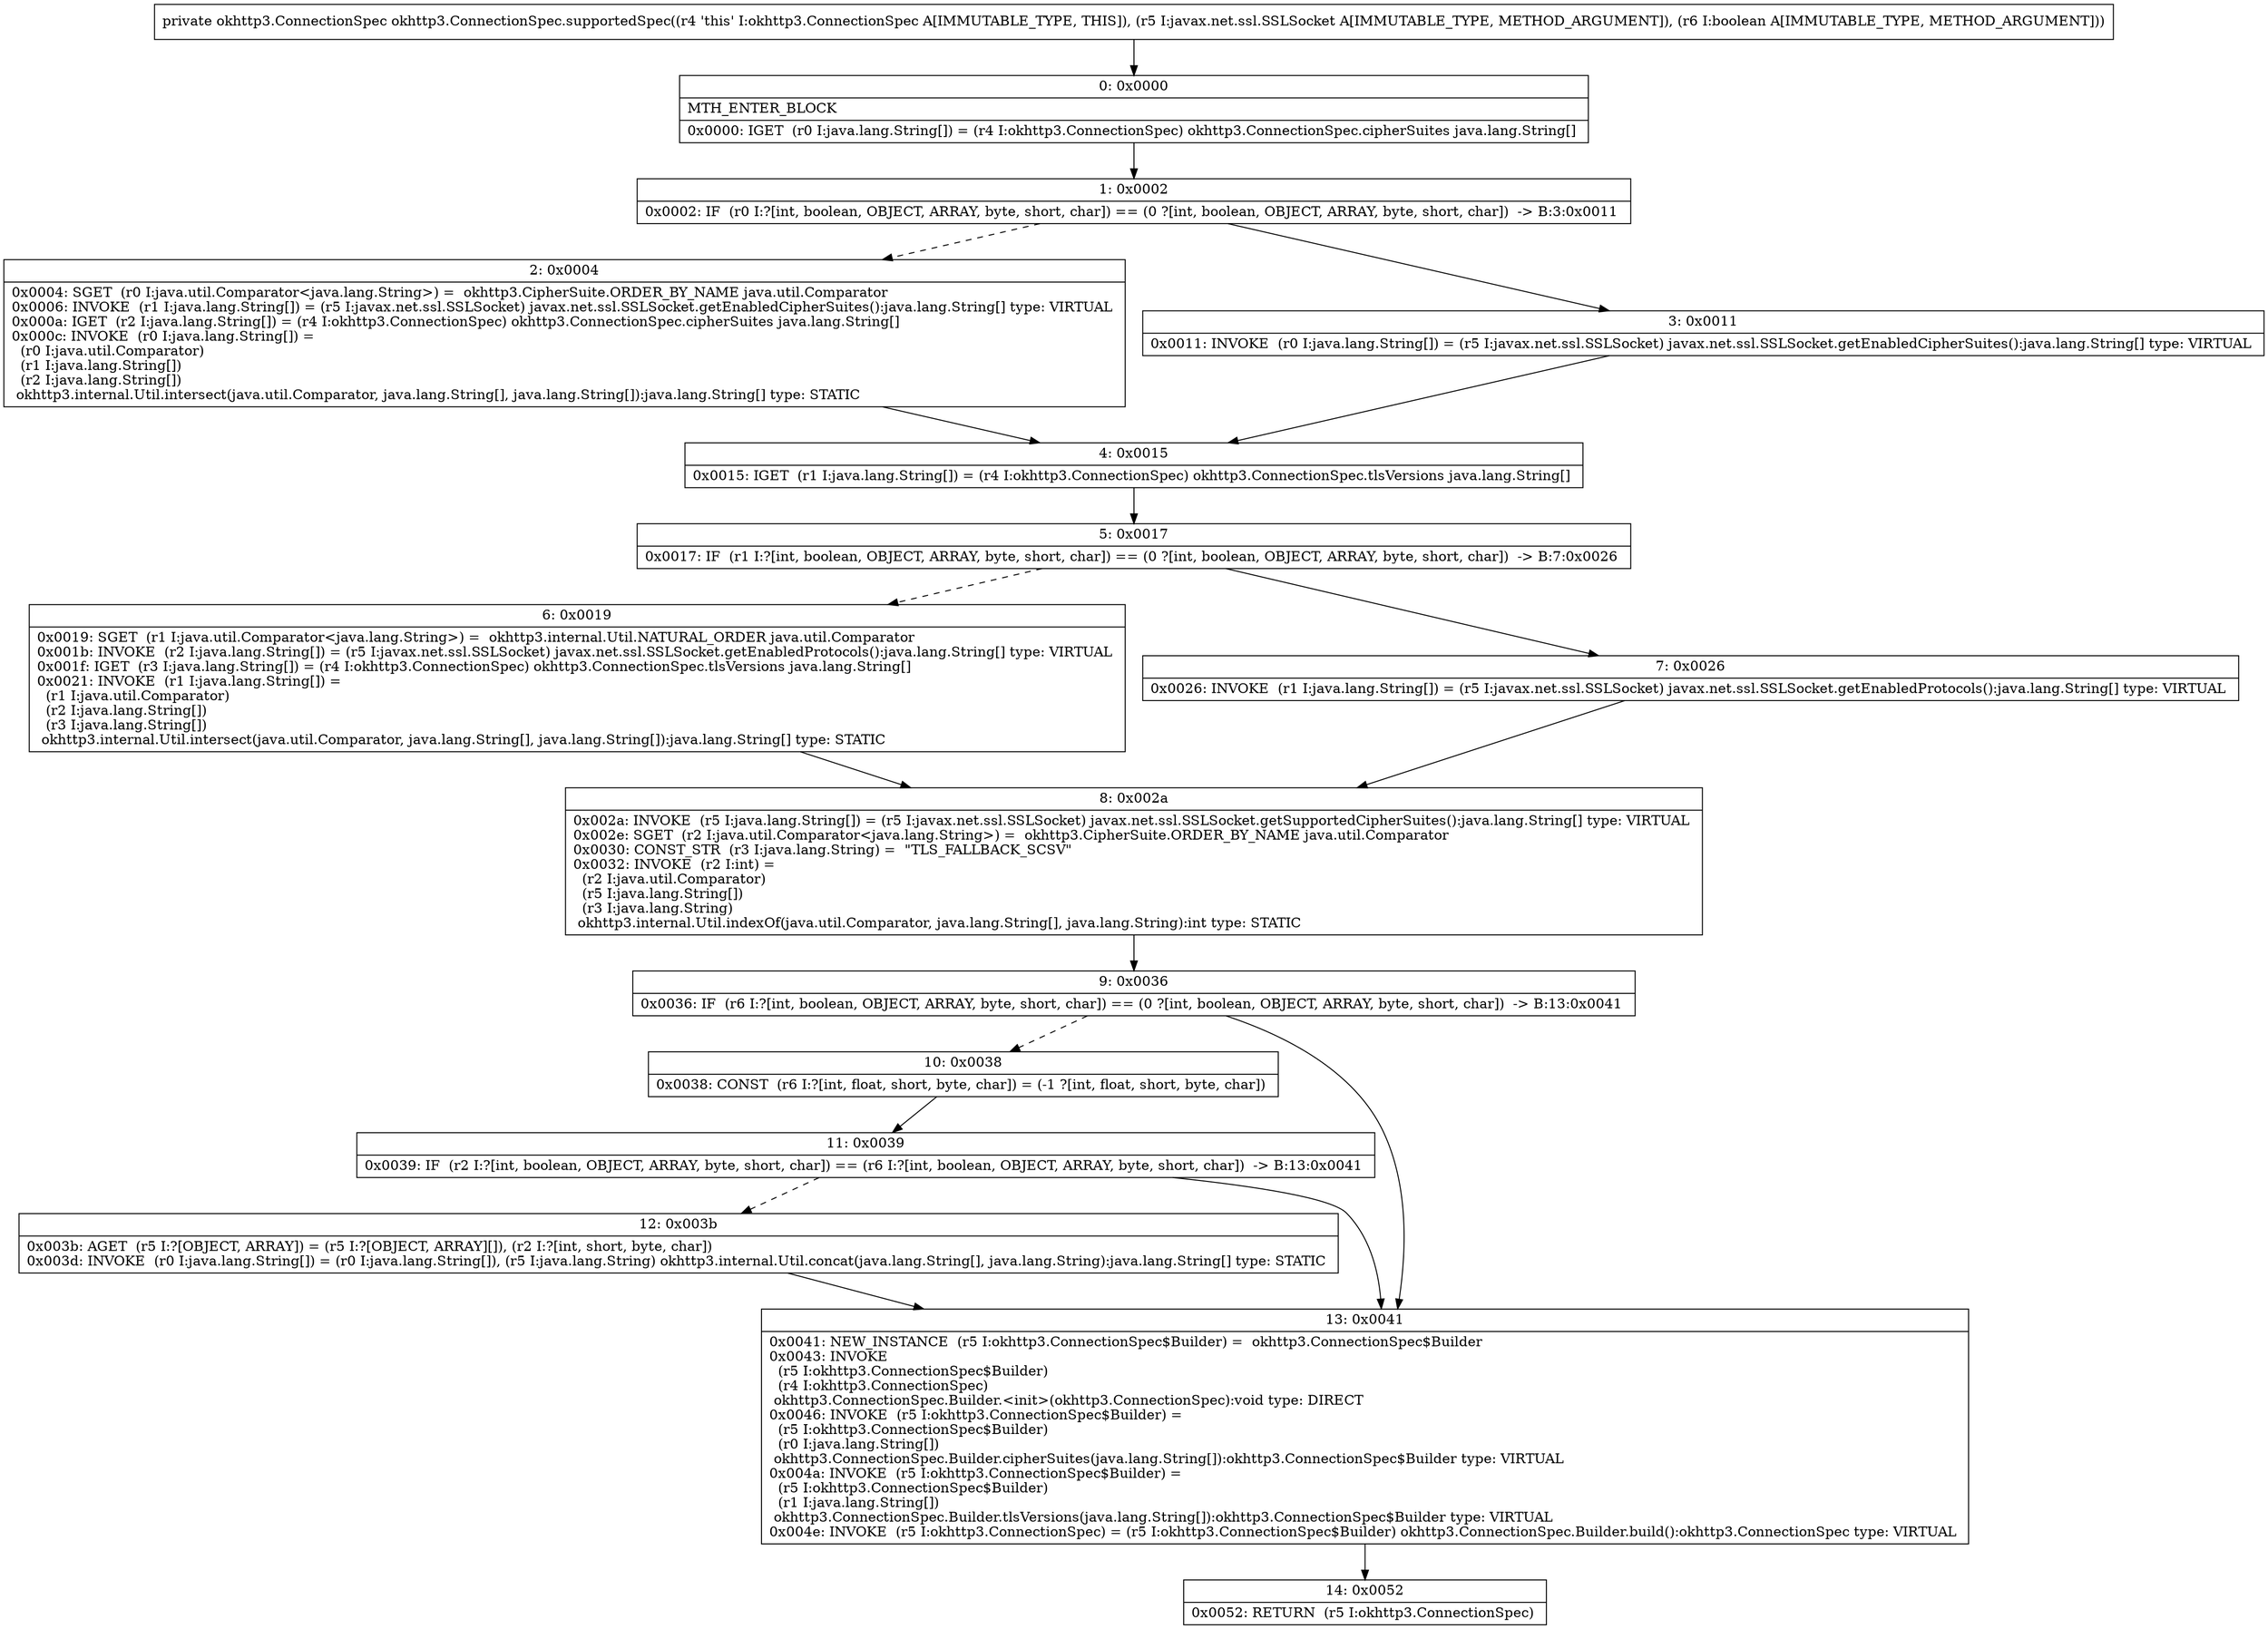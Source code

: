 digraph "CFG forokhttp3.ConnectionSpec.supportedSpec(Ljavax\/net\/ssl\/SSLSocket;Z)Lokhttp3\/ConnectionSpec;" {
Node_0 [shape=record,label="{0\:\ 0x0000|MTH_ENTER_BLOCK\l|0x0000: IGET  (r0 I:java.lang.String[]) = (r4 I:okhttp3.ConnectionSpec) okhttp3.ConnectionSpec.cipherSuites java.lang.String[] \l}"];
Node_1 [shape=record,label="{1\:\ 0x0002|0x0002: IF  (r0 I:?[int, boolean, OBJECT, ARRAY, byte, short, char]) == (0 ?[int, boolean, OBJECT, ARRAY, byte, short, char])  \-\> B:3:0x0011 \l}"];
Node_2 [shape=record,label="{2\:\ 0x0004|0x0004: SGET  (r0 I:java.util.Comparator\<java.lang.String\>) =  okhttp3.CipherSuite.ORDER_BY_NAME java.util.Comparator \l0x0006: INVOKE  (r1 I:java.lang.String[]) = (r5 I:javax.net.ssl.SSLSocket) javax.net.ssl.SSLSocket.getEnabledCipherSuites():java.lang.String[] type: VIRTUAL \l0x000a: IGET  (r2 I:java.lang.String[]) = (r4 I:okhttp3.ConnectionSpec) okhttp3.ConnectionSpec.cipherSuites java.lang.String[] \l0x000c: INVOKE  (r0 I:java.lang.String[]) = \l  (r0 I:java.util.Comparator)\l  (r1 I:java.lang.String[])\l  (r2 I:java.lang.String[])\l okhttp3.internal.Util.intersect(java.util.Comparator, java.lang.String[], java.lang.String[]):java.lang.String[] type: STATIC \l}"];
Node_3 [shape=record,label="{3\:\ 0x0011|0x0011: INVOKE  (r0 I:java.lang.String[]) = (r5 I:javax.net.ssl.SSLSocket) javax.net.ssl.SSLSocket.getEnabledCipherSuites():java.lang.String[] type: VIRTUAL \l}"];
Node_4 [shape=record,label="{4\:\ 0x0015|0x0015: IGET  (r1 I:java.lang.String[]) = (r4 I:okhttp3.ConnectionSpec) okhttp3.ConnectionSpec.tlsVersions java.lang.String[] \l}"];
Node_5 [shape=record,label="{5\:\ 0x0017|0x0017: IF  (r1 I:?[int, boolean, OBJECT, ARRAY, byte, short, char]) == (0 ?[int, boolean, OBJECT, ARRAY, byte, short, char])  \-\> B:7:0x0026 \l}"];
Node_6 [shape=record,label="{6\:\ 0x0019|0x0019: SGET  (r1 I:java.util.Comparator\<java.lang.String\>) =  okhttp3.internal.Util.NATURAL_ORDER java.util.Comparator \l0x001b: INVOKE  (r2 I:java.lang.String[]) = (r5 I:javax.net.ssl.SSLSocket) javax.net.ssl.SSLSocket.getEnabledProtocols():java.lang.String[] type: VIRTUAL \l0x001f: IGET  (r3 I:java.lang.String[]) = (r4 I:okhttp3.ConnectionSpec) okhttp3.ConnectionSpec.tlsVersions java.lang.String[] \l0x0021: INVOKE  (r1 I:java.lang.String[]) = \l  (r1 I:java.util.Comparator)\l  (r2 I:java.lang.String[])\l  (r3 I:java.lang.String[])\l okhttp3.internal.Util.intersect(java.util.Comparator, java.lang.String[], java.lang.String[]):java.lang.String[] type: STATIC \l}"];
Node_7 [shape=record,label="{7\:\ 0x0026|0x0026: INVOKE  (r1 I:java.lang.String[]) = (r5 I:javax.net.ssl.SSLSocket) javax.net.ssl.SSLSocket.getEnabledProtocols():java.lang.String[] type: VIRTUAL \l}"];
Node_8 [shape=record,label="{8\:\ 0x002a|0x002a: INVOKE  (r5 I:java.lang.String[]) = (r5 I:javax.net.ssl.SSLSocket) javax.net.ssl.SSLSocket.getSupportedCipherSuites():java.lang.String[] type: VIRTUAL \l0x002e: SGET  (r2 I:java.util.Comparator\<java.lang.String\>) =  okhttp3.CipherSuite.ORDER_BY_NAME java.util.Comparator \l0x0030: CONST_STR  (r3 I:java.lang.String) =  \"TLS_FALLBACK_SCSV\" \l0x0032: INVOKE  (r2 I:int) = \l  (r2 I:java.util.Comparator)\l  (r5 I:java.lang.String[])\l  (r3 I:java.lang.String)\l okhttp3.internal.Util.indexOf(java.util.Comparator, java.lang.String[], java.lang.String):int type: STATIC \l}"];
Node_9 [shape=record,label="{9\:\ 0x0036|0x0036: IF  (r6 I:?[int, boolean, OBJECT, ARRAY, byte, short, char]) == (0 ?[int, boolean, OBJECT, ARRAY, byte, short, char])  \-\> B:13:0x0041 \l}"];
Node_10 [shape=record,label="{10\:\ 0x0038|0x0038: CONST  (r6 I:?[int, float, short, byte, char]) = (\-1 ?[int, float, short, byte, char]) \l}"];
Node_11 [shape=record,label="{11\:\ 0x0039|0x0039: IF  (r2 I:?[int, boolean, OBJECT, ARRAY, byte, short, char]) == (r6 I:?[int, boolean, OBJECT, ARRAY, byte, short, char])  \-\> B:13:0x0041 \l}"];
Node_12 [shape=record,label="{12\:\ 0x003b|0x003b: AGET  (r5 I:?[OBJECT, ARRAY]) = (r5 I:?[OBJECT, ARRAY][]), (r2 I:?[int, short, byte, char]) \l0x003d: INVOKE  (r0 I:java.lang.String[]) = (r0 I:java.lang.String[]), (r5 I:java.lang.String) okhttp3.internal.Util.concat(java.lang.String[], java.lang.String):java.lang.String[] type: STATIC \l}"];
Node_13 [shape=record,label="{13\:\ 0x0041|0x0041: NEW_INSTANCE  (r5 I:okhttp3.ConnectionSpec$Builder) =  okhttp3.ConnectionSpec$Builder \l0x0043: INVOKE  \l  (r5 I:okhttp3.ConnectionSpec$Builder)\l  (r4 I:okhttp3.ConnectionSpec)\l okhttp3.ConnectionSpec.Builder.\<init\>(okhttp3.ConnectionSpec):void type: DIRECT \l0x0046: INVOKE  (r5 I:okhttp3.ConnectionSpec$Builder) = \l  (r5 I:okhttp3.ConnectionSpec$Builder)\l  (r0 I:java.lang.String[])\l okhttp3.ConnectionSpec.Builder.cipherSuites(java.lang.String[]):okhttp3.ConnectionSpec$Builder type: VIRTUAL \l0x004a: INVOKE  (r5 I:okhttp3.ConnectionSpec$Builder) = \l  (r5 I:okhttp3.ConnectionSpec$Builder)\l  (r1 I:java.lang.String[])\l okhttp3.ConnectionSpec.Builder.tlsVersions(java.lang.String[]):okhttp3.ConnectionSpec$Builder type: VIRTUAL \l0x004e: INVOKE  (r5 I:okhttp3.ConnectionSpec) = (r5 I:okhttp3.ConnectionSpec$Builder) okhttp3.ConnectionSpec.Builder.build():okhttp3.ConnectionSpec type: VIRTUAL \l}"];
Node_14 [shape=record,label="{14\:\ 0x0052|0x0052: RETURN  (r5 I:okhttp3.ConnectionSpec) \l}"];
MethodNode[shape=record,label="{private okhttp3.ConnectionSpec okhttp3.ConnectionSpec.supportedSpec((r4 'this' I:okhttp3.ConnectionSpec A[IMMUTABLE_TYPE, THIS]), (r5 I:javax.net.ssl.SSLSocket A[IMMUTABLE_TYPE, METHOD_ARGUMENT]), (r6 I:boolean A[IMMUTABLE_TYPE, METHOD_ARGUMENT])) }"];
MethodNode -> Node_0;
Node_0 -> Node_1;
Node_1 -> Node_2[style=dashed];
Node_1 -> Node_3;
Node_2 -> Node_4;
Node_3 -> Node_4;
Node_4 -> Node_5;
Node_5 -> Node_6[style=dashed];
Node_5 -> Node_7;
Node_6 -> Node_8;
Node_7 -> Node_8;
Node_8 -> Node_9;
Node_9 -> Node_10[style=dashed];
Node_9 -> Node_13;
Node_10 -> Node_11;
Node_11 -> Node_12[style=dashed];
Node_11 -> Node_13;
Node_12 -> Node_13;
Node_13 -> Node_14;
}

